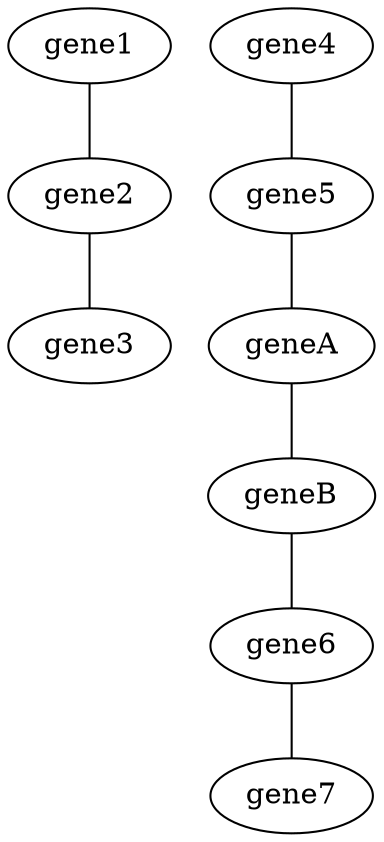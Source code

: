 strict graph "" {
gene2;
gene3;
gene1;
gene4;
gene5;
gene6;
gene7;
geneA;
geneB;
gene2 -- gene3;
gene1 -- gene2;
gene4 -- gene5;
gene5 -- geneA;
geneA -- geneB;
geneB -- gene6;
gene6 -- gene7;
}
